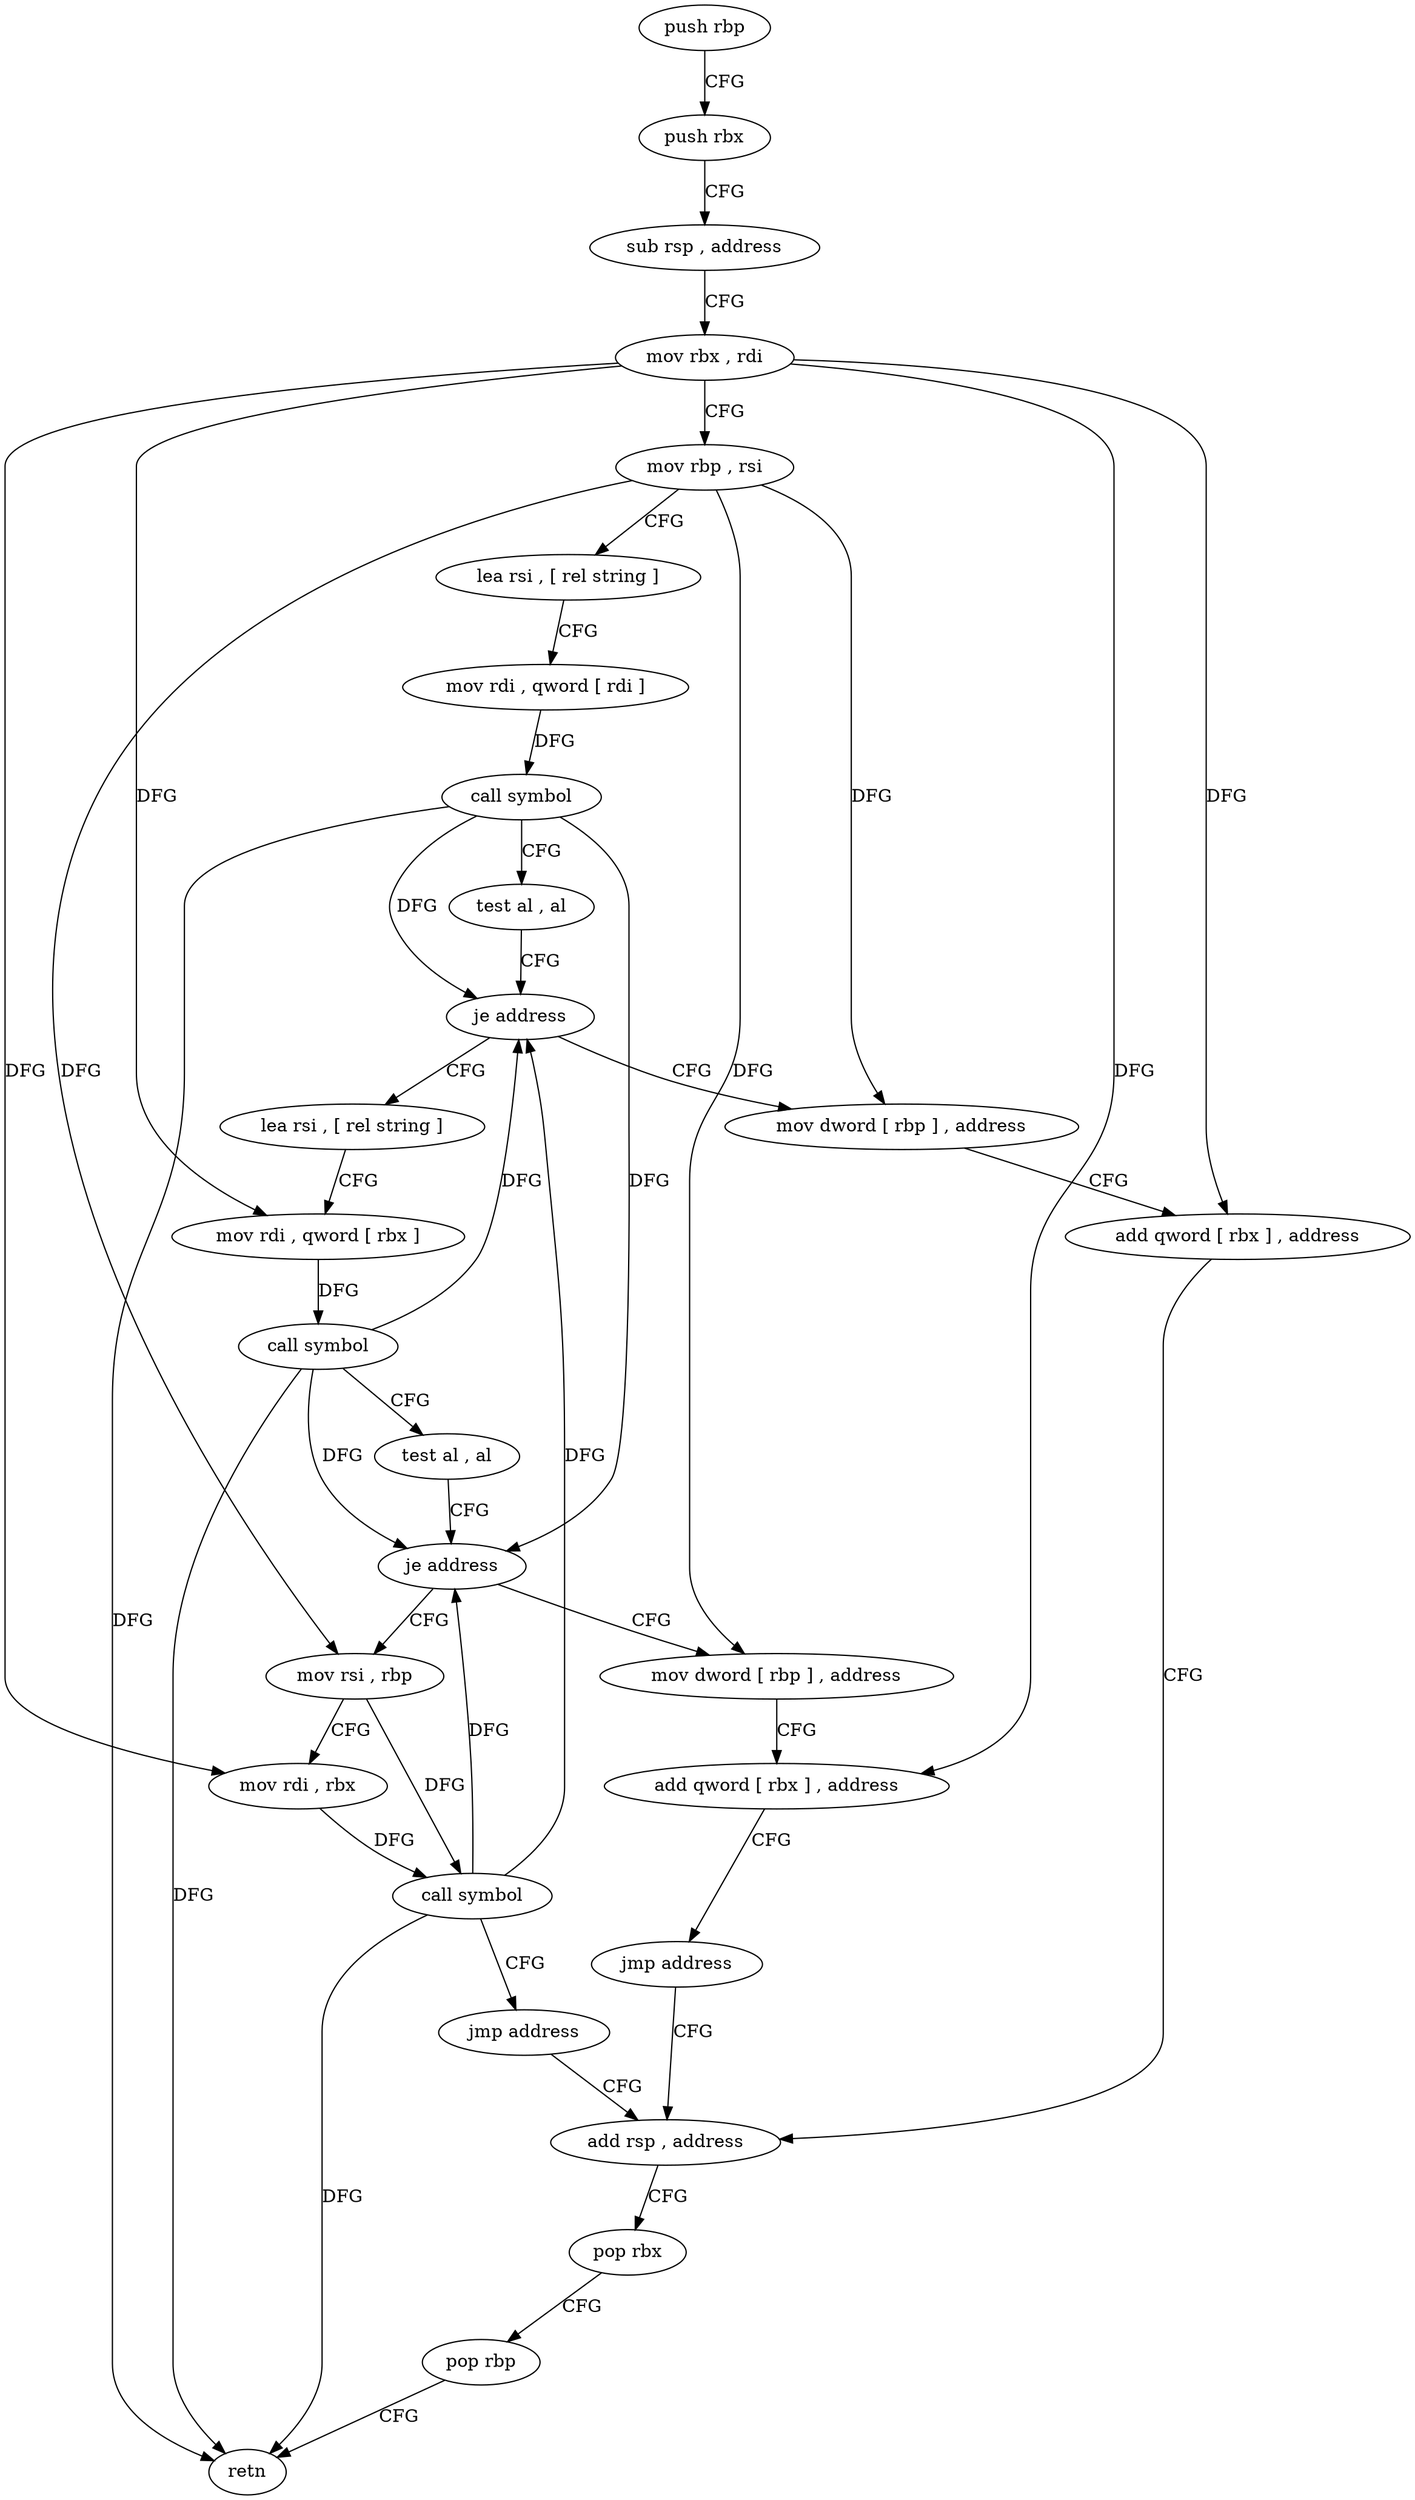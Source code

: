 digraph "func" {
"148662" [label = "push rbp" ]
"148663" [label = "push rbx" ]
"148664" [label = "sub rsp , address" ]
"148668" [label = "mov rbx , rdi" ]
"148671" [label = "mov rbp , rsi" ]
"148674" [label = "lea rsi , [ rel string ]" ]
"148681" [label = "mov rdi , qword [ rdi ]" ]
"148684" [label = "call symbol" ]
"148689" [label = "test al , al" ]
"148691" [label = "je address" ]
"148711" [label = "lea rsi , [ rel string ]" ]
"148693" [label = "mov dword [ rbp ] , address" ]
"148718" [label = "mov rdi , qword [ rbx ]" ]
"148721" [label = "call symbol" ]
"148726" [label = "test al , al" ]
"148728" [label = "je address" ]
"148743" [label = "mov rsi , rbp" ]
"148730" [label = "mov dword [ rbp ] , address" ]
"148700" [label = "add qword [ rbx ] , address" ]
"148704" [label = "add rsp , address" ]
"148746" [label = "mov rdi , rbx" ]
"148749" [label = "call symbol" ]
"148754" [label = "jmp address" ]
"148737" [label = "add qword [ rbx ] , address" ]
"148741" [label = "jmp address" ]
"148708" [label = "pop rbx" ]
"148709" [label = "pop rbp" ]
"148710" [label = "retn" ]
"148662" -> "148663" [ label = "CFG" ]
"148663" -> "148664" [ label = "CFG" ]
"148664" -> "148668" [ label = "CFG" ]
"148668" -> "148671" [ label = "CFG" ]
"148668" -> "148718" [ label = "DFG" ]
"148668" -> "148700" [ label = "DFG" ]
"148668" -> "148746" [ label = "DFG" ]
"148668" -> "148737" [ label = "DFG" ]
"148671" -> "148674" [ label = "CFG" ]
"148671" -> "148693" [ label = "DFG" ]
"148671" -> "148743" [ label = "DFG" ]
"148671" -> "148730" [ label = "DFG" ]
"148674" -> "148681" [ label = "CFG" ]
"148681" -> "148684" [ label = "DFG" ]
"148684" -> "148689" [ label = "CFG" ]
"148684" -> "148691" [ label = "DFG" ]
"148684" -> "148728" [ label = "DFG" ]
"148684" -> "148710" [ label = "DFG" ]
"148689" -> "148691" [ label = "CFG" ]
"148691" -> "148711" [ label = "CFG" ]
"148691" -> "148693" [ label = "CFG" ]
"148711" -> "148718" [ label = "CFG" ]
"148693" -> "148700" [ label = "CFG" ]
"148718" -> "148721" [ label = "DFG" ]
"148721" -> "148726" [ label = "CFG" ]
"148721" -> "148691" [ label = "DFG" ]
"148721" -> "148728" [ label = "DFG" ]
"148721" -> "148710" [ label = "DFG" ]
"148726" -> "148728" [ label = "CFG" ]
"148728" -> "148743" [ label = "CFG" ]
"148728" -> "148730" [ label = "CFG" ]
"148743" -> "148746" [ label = "CFG" ]
"148743" -> "148749" [ label = "DFG" ]
"148730" -> "148737" [ label = "CFG" ]
"148700" -> "148704" [ label = "CFG" ]
"148704" -> "148708" [ label = "CFG" ]
"148746" -> "148749" [ label = "DFG" ]
"148749" -> "148754" [ label = "CFG" ]
"148749" -> "148691" [ label = "DFG" ]
"148749" -> "148728" [ label = "DFG" ]
"148749" -> "148710" [ label = "DFG" ]
"148754" -> "148704" [ label = "CFG" ]
"148737" -> "148741" [ label = "CFG" ]
"148741" -> "148704" [ label = "CFG" ]
"148708" -> "148709" [ label = "CFG" ]
"148709" -> "148710" [ label = "CFG" ]
}
